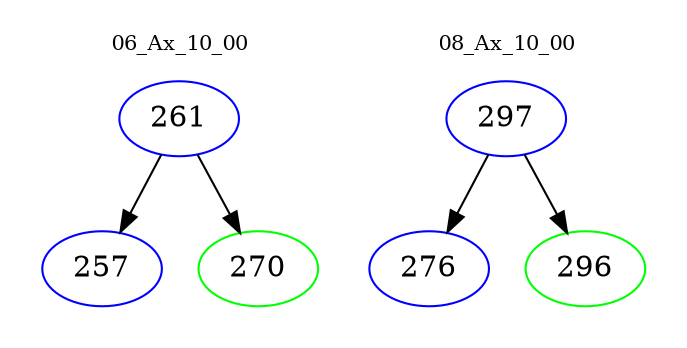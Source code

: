 digraph{
subgraph cluster_0 {
color = white
label = "06_Ax_10_00";
fontsize=10;
T0_261 [label="261", color="blue"]
T0_261 -> T0_257 [color="black"]
T0_257 [label="257", color="blue"]
T0_261 -> T0_270 [color="black"]
T0_270 [label="270", color="green"]
}
subgraph cluster_1 {
color = white
label = "08_Ax_10_00";
fontsize=10;
T1_297 [label="297", color="blue"]
T1_297 -> T1_276 [color="black"]
T1_276 [label="276", color="blue"]
T1_297 -> T1_296 [color="black"]
T1_296 [label="296", color="green"]
}
}
